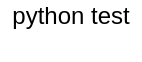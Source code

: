 <mxfile version="10.7.7" type="github"><diagram id="wynrYAG0QmR585WmS3uG" name="第 1 页"><mxGraphModel dx="1394" dy="764" grid="1" gridSize="10" guides="1" tooltips="1" connect="1" arrows="1" fold="1" page="1" pageScale="1" pageWidth="827" pageHeight="1169" math="0" shadow="0"><root><mxCell id="0"/><mxCell id="1" parent="0"/><mxCell id="aSlyCQn48CH0875j-3Am-1" value="python test&lt;br&gt;&lt;br&gt;" style="text;html=1;resizable=0;autosize=1;align=center;verticalAlign=middle;points=[];fillColor=none;strokeColor=none;rounded=0;" vertex="1" parent="1"><mxGeometry x="340" y="130" width="70" height="30" as="geometry"/></mxCell></root></mxGraphModel></diagram></mxfile>